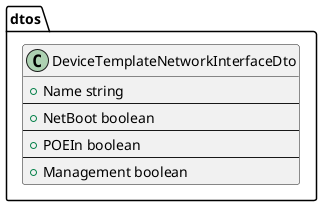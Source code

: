 @startuml

package dtos {
    class DeviceTemplateNetworkInterfaceDto {
        +Name string
        --
        +NetBoot boolean
        --
        +POEIn boolean
        --
        +Management boolean
    }
}

@enduml

